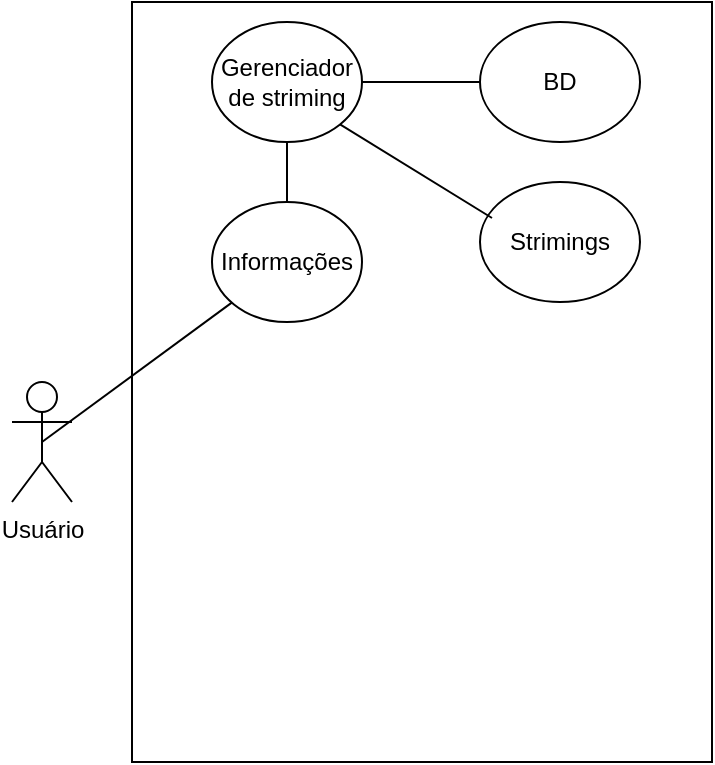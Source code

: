 <mxfile version="27.1.6">
  <diagram name="Página-1" id="HyZsA4BJoTdKruWAdmEc">
    <mxGraphModel dx="1106" dy="605" grid="1" gridSize="10" guides="1" tooltips="1" connect="1" arrows="1" fold="1" page="1" pageScale="1" pageWidth="827" pageHeight="1169" math="0" shadow="0">
      <root>
        <mxCell id="0" />
        <mxCell id="1" parent="0" />
        <mxCell id="70QBQ4Q2rKAhBYjLMGYK-1" value="" style="whiteSpace=wrap;html=1;" vertex="1" parent="1">
          <mxGeometry x="240" y="60" width="290" height="380" as="geometry" />
        </mxCell>
        <mxCell id="70QBQ4Q2rKAhBYjLMGYK-2" value="Usuário" style="shape=umlActor;verticalLabelPosition=bottom;verticalAlign=top;html=1;outlineConnect=0;" vertex="1" parent="1">
          <mxGeometry x="180" y="250" width="30" height="60" as="geometry" />
        </mxCell>
        <mxCell id="70QBQ4Q2rKAhBYjLMGYK-3" value="Gerenciador de striming" style="ellipse;whiteSpace=wrap;html=1;" vertex="1" parent="1">
          <mxGeometry x="280" y="70" width="75" height="60" as="geometry" />
        </mxCell>
        <mxCell id="70QBQ4Q2rKAhBYjLMGYK-4" value="BD" style="ellipse;whiteSpace=wrap;html=1;" vertex="1" parent="1">
          <mxGeometry x="414" y="70" width="80" height="60" as="geometry" />
        </mxCell>
        <mxCell id="70QBQ4Q2rKAhBYjLMGYK-5" value="Strimings" style="ellipse;whiteSpace=wrap;html=1;" vertex="1" parent="1">
          <mxGeometry x="414" y="150" width="80" height="60" as="geometry" />
        </mxCell>
        <mxCell id="70QBQ4Q2rKAhBYjLMGYK-7" value="Informações" style="ellipse;whiteSpace=wrap;html=1;" vertex="1" parent="1">
          <mxGeometry x="280" y="160" width="75" height="60" as="geometry" />
        </mxCell>
        <mxCell id="70QBQ4Q2rKAhBYjLMGYK-8" value="" style="endArrow=none;html=1;rounded=0;exitX=0.5;exitY=0.5;exitDx=0;exitDy=0;exitPerimeter=0;" edge="1" parent="1" source="70QBQ4Q2rKAhBYjLMGYK-2" target="70QBQ4Q2rKAhBYjLMGYK-7">
          <mxGeometry width="50" height="50" relative="1" as="geometry">
            <mxPoint x="200" y="230" as="sourcePoint" />
            <mxPoint x="250" y="180" as="targetPoint" />
          </mxGeometry>
        </mxCell>
        <mxCell id="70QBQ4Q2rKAhBYjLMGYK-9" value="" style="endArrow=none;html=1;rounded=0;" edge="1" parent="1" source="70QBQ4Q2rKAhBYjLMGYK-3" target="70QBQ4Q2rKAhBYjLMGYK-7">
          <mxGeometry width="50" height="50" relative="1" as="geometry">
            <mxPoint x="382.22" y="190" as="sourcePoint" />
            <mxPoint x="387.776" y="290" as="targetPoint" />
          </mxGeometry>
        </mxCell>
        <mxCell id="70QBQ4Q2rKAhBYjLMGYK-10" value="" style="endArrow=none;html=1;rounded=0;entryX=0;entryY=0.5;entryDx=0;entryDy=0;" edge="1" parent="1" source="70QBQ4Q2rKAhBYjLMGYK-3" target="70QBQ4Q2rKAhBYjLMGYK-4">
          <mxGeometry width="50" height="50" relative="1" as="geometry">
            <mxPoint x="390" y="340" as="sourcePoint" />
            <mxPoint x="410" y="100" as="targetPoint" />
          </mxGeometry>
        </mxCell>
        <mxCell id="70QBQ4Q2rKAhBYjLMGYK-11" value="" style="endArrow=none;html=1;rounded=0;exitX=1;exitY=1;exitDx=0;exitDy=0;" edge="1" parent="1" source="70QBQ4Q2rKAhBYjLMGYK-3">
          <mxGeometry width="50" height="50" relative="1" as="geometry">
            <mxPoint x="330" y="120" as="sourcePoint" />
            <mxPoint x="420" y="168" as="targetPoint" />
          </mxGeometry>
        </mxCell>
      </root>
    </mxGraphModel>
  </diagram>
</mxfile>
